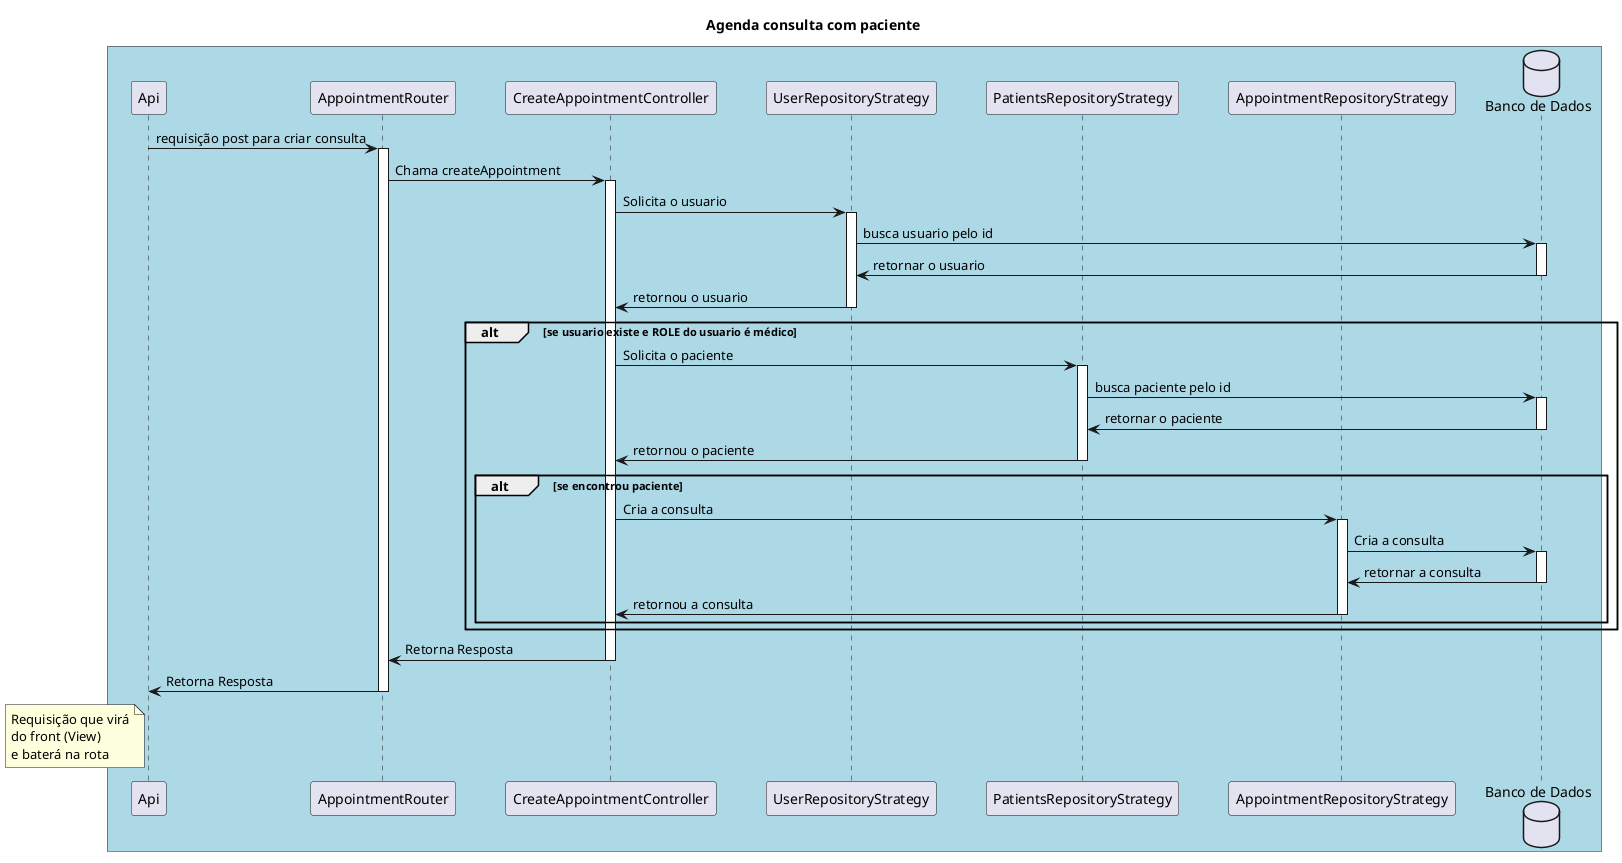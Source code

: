 @startuml
skinparam participantPadding 20
skinparam boxPadding 10

title "Agenda consulta com paciente" 

box #LightBlue
participant "Api" as A
participant "AppointmentRouter" as R
participant "CreateAppointmentController" as C
participant "UserRepositoryStrategy" as URP
participant "PatientsRepositoryStrategy" as PRP
participant "AppointmentRepositoryStrategy" as ARP
database "Banco de Dados" as DB

A -> R: requisição post para criar consulta
activate R
R -> C: Chama createAppointment
activate C

C -> URP: Solicita o usuario
activate URP
URP -> DB: busca usuario pelo id
activate DB
DB -> URP: retornar o usuario
deactivate DB
URP -> C: retornou o usuario
deactivate URP

alt se usuario existe e ROLE do usuario é médico
    C -> PRP: Solicita o paciente
    activate PRP
    PRP -> DB: busca paciente pelo id
    activate DB
    DB -> PRP: retornar o paciente
    deactivate DB
    PRP -> C: retornou o paciente
    deactivate PRP

    alt se encontrou paciente
        C -> ARP: Cria a consulta
        activate ARP
        ARP -> DB: Cria a consulta
        activate DB
        DB -> ARP: retornar a consulta
        deactivate DB
        ARP -> C: retornou a consulta
        deactivate ARP
    end
end


'Retorna resposta'
C -> R: Retorna Resposta
deactivate C
R -> A: Retorna Resposta
deactivate R

note left of A
    Requisição que virá
    do front (View)
    e baterá na rota
    '/appointments'.
end note


@enduml